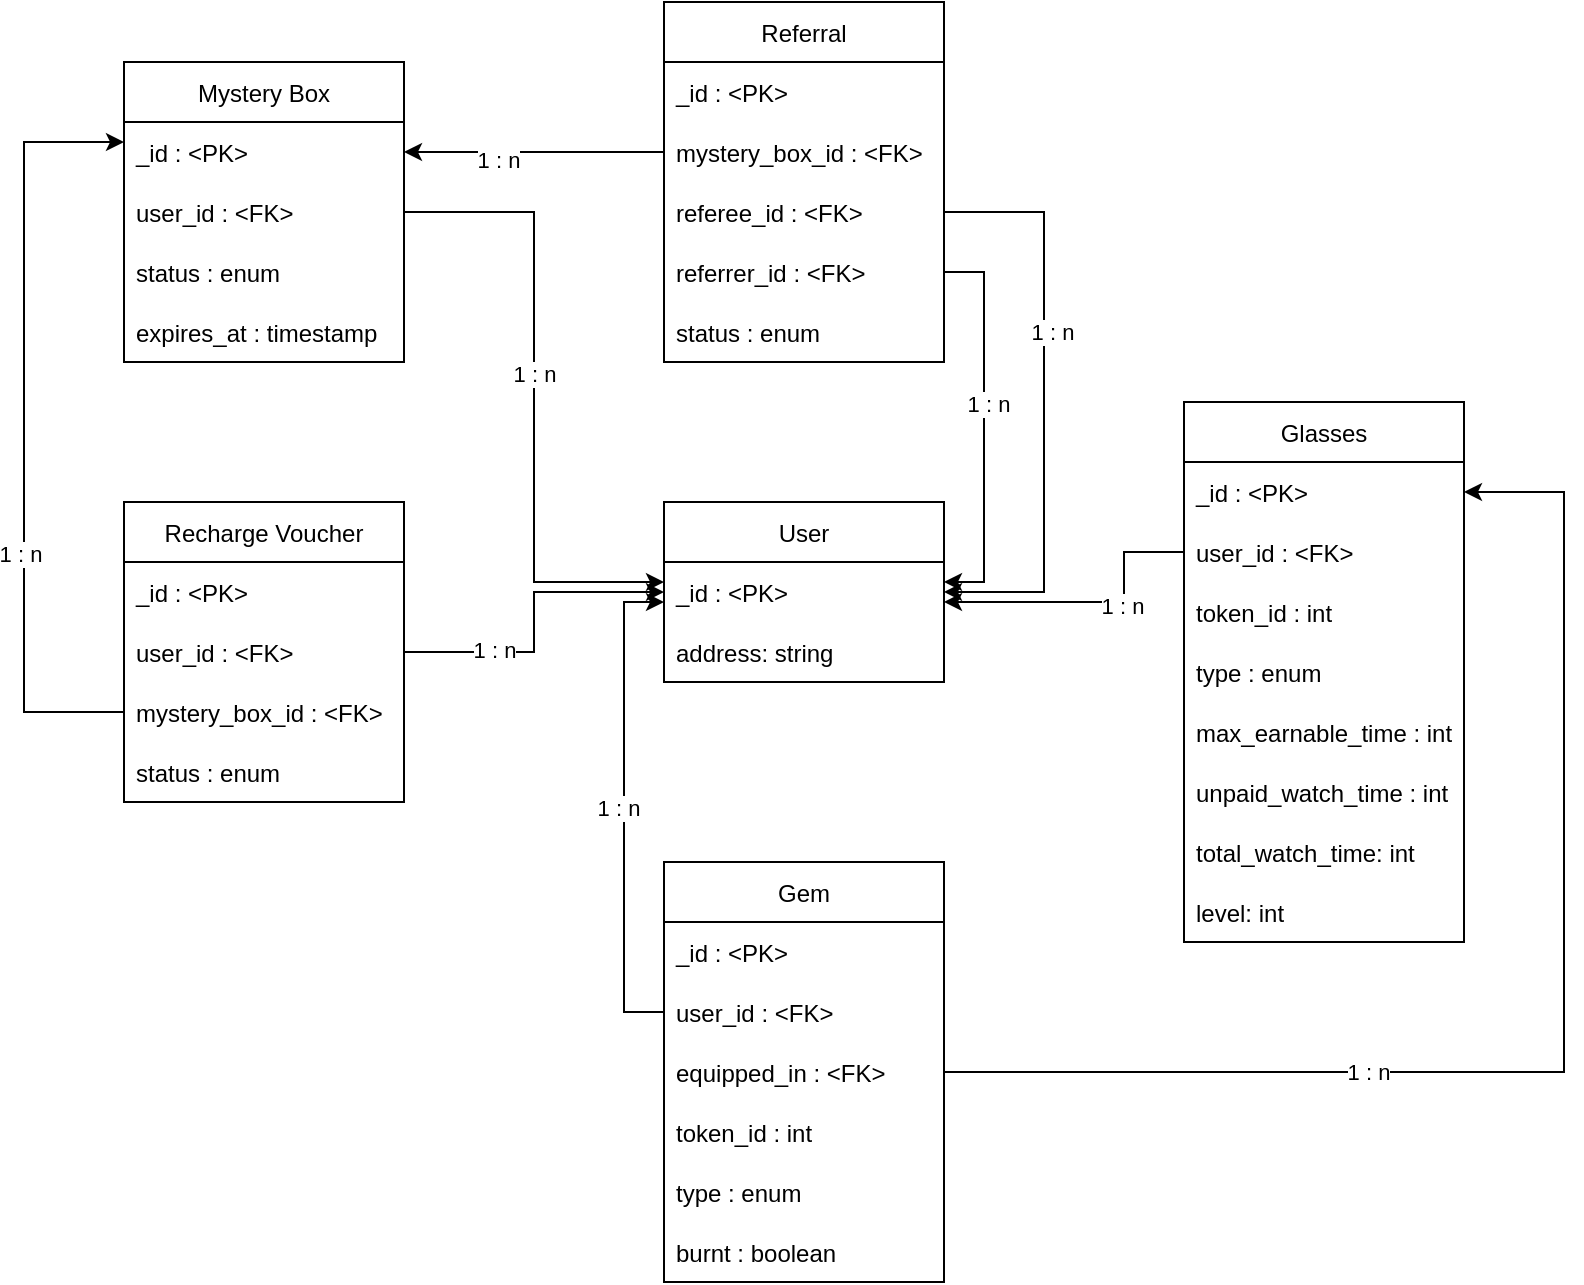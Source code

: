 <mxfile version="20.2.1" type="github">
  <diagram id="acP68zsj97dmY6Sf0IXW" name="Page-1">
    <mxGraphModel dx="279" dy="534" grid="1" gridSize="10" guides="1" tooltips="1" connect="1" arrows="1" fold="1" page="1" pageScale="1" pageWidth="827" pageHeight="1169" math="0" shadow="0">
      <root>
        <mxCell id="0" />
        <mxCell id="1" parent="0" />
        <mxCell id="Qq_VRPktxRhrN_NKrk4j-2" value="Mystery Box" style="swimlane;fontStyle=0;childLayout=stackLayout;horizontal=1;startSize=30;horizontalStack=0;resizeParent=1;resizeParentMax=0;resizeLast=0;collapsible=1;marginBottom=0;" parent="1" vertex="1">
          <mxGeometry x="1150" y="470" width="140" height="150" as="geometry">
            <mxRectangle x="1101" y="490" width="60" height="30" as="alternateBounds" />
          </mxGeometry>
        </mxCell>
        <mxCell id="Qq_VRPktxRhrN_NKrk4j-3" value="_id : &lt;PK&gt;" style="text;align=left;verticalAlign=middle;spacingLeft=4;spacingRight=4;overflow=hidden;points=[[0,0.5],[1,0.5]];portConstraint=eastwest;rotatable=0;" parent="Qq_VRPktxRhrN_NKrk4j-2" vertex="1">
          <mxGeometry y="30" width="140" height="30" as="geometry" />
        </mxCell>
        <mxCell id="Qq_VRPktxRhrN_NKrk4j-6" value="user_id : &lt;FK&gt;" style="text;align=left;verticalAlign=middle;spacingLeft=4;spacingRight=4;overflow=hidden;points=[[0,0.5],[1,0.5]];portConstraint=eastwest;rotatable=0;" parent="Qq_VRPktxRhrN_NKrk4j-2" vertex="1">
          <mxGeometry y="60" width="140" height="30" as="geometry" />
        </mxCell>
        <mxCell id="Qq_VRPktxRhrN_NKrk4j-7" value="status : enum" style="text;strokeColor=none;fillColor=none;align=left;verticalAlign=middle;spacingLeft=4;spacingRight=4;overflow=hidden;points=[[0,0.5],[1,0.5]];portConstraint=eastwest;rotatable=0;" parent="Qq_VRPktxRhrN_NKrk4j-2" vertex="1">
          <mxGeometry y="90" width="140" height="30" as="geometry" />
        </mxCell>
        <mxCell id="Qq_VRPktxRhrN_NKrk4j-8" value="expires_at : timestamp" style="text;strokeColor=none;fillColor=none;align=left;verticalAlign=middle;spacingLeft=4;spacingRight=4;overflow=hidden;points=[[0,0.5],[1,0.5]];portConstraint=eastwest;rotatable=0;" parent="Qq_VRPktxRhrN_NKrk4j-2" vertex="1">
          <mxGeometry y="120" width="140" height="30" as="geometry" />
        </mxCell>
        <mxCell id="Qq_VRPktxRhrN_NKrk4j-9" value="Recharge Voucher" style="swimlane;fontStyle=0;childLayout=stackLayout;horizontal=1;startSize=30;horizontalStack=0;resizeParent=1;resizeParentMax=0;resizeLast=0;collapsible=1;marginBottom=0;" parent="1" vertex="1">
          <mxGeometry x="1150" y="690" width="140" height="150" as="geometry">
            <mxRectangle x="1101" y="490" width="60" height="30" as="alternateBounds" />
          </mxGeometry>
        </mxCell>
        <mxCell id="Qq_VRPktxRhrN_NKrk4j-10" value="_id : &lt;PK&gt;" style="text;align=left;verticalAlign=middle;spacingLeft=4;spacingRight=4;overflow=hidden;points=[[0,0.5],[1,0.5]];portConstraint=eastwest;rotatable=0;" parent="Qq_VRPktxRhrN_NKrk4j-9" vertex="1">
          <mxGeometry y="30" width="140" height="30" as="geometry" />
        </mxCell>
        <mxCell id="Qq_VRPktxRhrN_NKrk4j-11" value="user_id : &lt;FK&gt;" style="text;align=left;verticalAlign=middle;spacingLeft=4;spacingRight=4;overflow=hidden;points=[[0,0.5],[1,0.5]];portConstraint=eastwest;rotatable=0;" parent="Qq_VRPktxRhrN_NKrk4j-9" vertex="1">
          <mxGeometry y="60" width="140" height="30" as="geometry" />
        </mxCell>
        <mxCell id="Qq_VRPktxRhrN_NKrk4j-12" value="mystery_box_id : &lt;FK&gt;" style="text;align=left;verticalAlign=middle;spacingLeft=4;spacingRight=4;overflow=hidden;points=[[0,0.5],[1,0.5]];portConstraint=eastwest;rotatable=0;" parent="Qq_VRPktxRhrN_NKrk4j-9" vertex="1">
          <mxGeometry y="90" width="140" height="30" as="geometry" />
        </mxCell>
        <mxCell id="Qq_VRPktxRhrN_NKrk4j-13" value="status : enum" style="text;strokeColor=none;fillColor=none;align=left;verticalAlign=middle;spacingLeft=4;spacingRight=4;overflow=hidden;points=[[0,0.5],[1,0.5]];portConstraint=eastwest;rotatable=0;" parent="Qq_VRPktxRhrN_NKrk4j-9" vertex="1">
          <mxGeometry y="120" width="140" height="30" as="geometry" />
        </mxCell>
        <mxCell id="Qq_VRPktxRhrN_NKrk4j-14" value="Gem" style="swimlane;fontStyle=0;childLayout=stackLayout;horizontal=1;startSize=30;horizontalStack=0;resizeParent=1;resizeParentMax=0;resizeLast=0;collapsible=1;marginBottom=0;" parent="1" vertex="1">
          <mxGeometry x="1420" y="870" width="140" height="210" as="geometry">
            <mxRectangle x="1101" y="490" width="60" height="30" as="alternateBounds" />
          </mxGeometry>
        </mxCell>
        <mxCell id="Qq_VRPktxRhrN_NKrk4j-15" value="_id : &lt;PK&gt;" style="text;align=left;verticalAlign=middle;spacingLeft=4;spacingRight=4;overflow=hidden;points=[[0,0.5],[1,0.5]];portConstraint=eastwest;rotatable=0;" parent="Qq_VRPktxRhrN_NKrk4j-14" vertex="1">
          <mxGeometry y="30" width="140" height="30" as="geometry" />
        </mxCell>
        <mxCell id="Qq_VRPktxRhrN_NKrk4j-16" value="user_id : &lt;FK&gt;" style="text;align=left;verticalAlign=middle;spacingLeft=4;spacingRight=4;overflow=hidden;points=[[0,0.5],[1,0.5]];portConstraint=eastwest;rotatable=0;" parent="Qq_VRPktxRhrN_NKrk4j-14" vertex="1">
          <mxGeometry y="60" width="140" height="30" as="geometry" />
        </mxCell>
        <mxCell id="Qq_VRPktxRhrN_NKrk4j-44" value="equipped_in : &lt;FK&gt;" style="text;align=left;verticalAlign=middle;spacingLeft=4;spacingRight=4;overflow=hidden;points=[[0,0.5],[1,0.5]];portConstraint=eastwest;rotatable=0;" parent="Qq_VRPktxRhrN_NKrk4j-14" vertex="1">
          <mxGeometry y="90" width="140" height="30" as="geometry" />
        </mxCell>
        <mxCell id="Qq_VRPktxRhrN_NKrk4j-17" value="token_id : int" style="text;strokeColor=none;fillColor=none;align=left;verticalAlign=middle;spacingLeft=4;spacingRight=4;overflow=hidden;points=[[0,0.5],[1,0.5]];portConstraint=eastwest;rotatable=0;" parent="Qq_VRPktxRhrN_NKrk4j-14" vertex="1">
          <mxGeometry y="120" width="140" height="30" as="geometry" />
        </mxCell>
        <mxCell id="Qq_VRPktxRhrN_NKrk4j-18" value="type : enum" style="text;strokeColor=none;fillColor=none;align=left;verticalAlign=middle;spacingLeft=4;spacingRight=4;overflow=hidden;points=[[0,0.5],[1,0.5]];portConstraint=eastwest;rotatable=0;" parent="Qq_VRPktxRhrN_NKrk4j-14" vertex="1">
          <mxGeometry y="150" width="140" height="30" as="geometry" />
        </mxCell>
        <mxCell id="Qq_VRPktxRhrN_NKrk4j-49" value="burnt : boolean" style="text;strokeColor=none;fillColor=none;align=left;verticalAlign=middle;spacingLeft=4;spacingRight=4;overflow=hidden;points=[[0,0.5],[1,0.5]];portConstraint=eastwest;rotatable=0;" parent="Qq_VRPktxRhrN_NKrk4j-14" vertex="1">
          <mxGeometry y="180" width="140" height="30" as="geometry" />
        </mxCell>
        <mxCell id="Qq_VRPktxRhrN_NKrk4j-19" value="Glasses" style="swimlane;fontStyle=0;childLayout=stackLayout;horizontal=1;startSize=30;horizontalStack=0;resizeParent=1;resizeParentMax=0;resizeLast=0;collapsible=1;marginBottom=0;" parent="1" vertex="1">
          <mxGeometry x="1680" y="640" width="140" height="270" as="geometry">
            <mxRectangle x="1101" y="490" width="60" height="30" as="alternateBounds" />
          </mxGeometry>
        </mxCell>
        <mxCell id="Qq_VRPktxRhrN_NKrk4j-20" value="_id : &lt;PK&gt;" style="text;align=left;verticalAlign=middle;spacingLeft=4;spacingRight=4;overflow=hidden;points=[[0,0.5],[1,0.5]];portConstraint=eastwest;rotatable=0;" parent="Qq_VRPktxRhrN_NKrk4j-19" vertex="1">
          <mxGeometry y="30" width="140" height="30" as="geometry" />
        </mxCell>
        <mxCell id="Qq_VRPktxRhrN_NKrk4j-21" value="user_id : &lt;FK&gt;" style="text;align=left;verticalAlign=middle;spacingLeft=4;spacingRight=4;overflow=hidden;points=[[0,0.5],[1,0.5]];portConstraint=eastwest;rotatable=0;" parent="Qq_VRPktxRhrN_NKrk4j-19" vertex="1">
          <mxGeometry y="60" width="140" height="30" as="geometry" />
        </mxCell>
        <mxCell id="Qq_VRPktxRhrN_NKrk4j-35" value="token_id : int" style="text;strokeColor=none;fillColor=none;align=left;verticalAlign=middle;spacingLeft=4;spacingRight=4;overflow=hidden;points=[[0,0.5],[1,0.5]];portConstraint=eastwest;rotatable=0;" parent="Qq_VRPktxRhrN_NKrk4j-19" vertex="1">
          <mxGeometry y="90" width="140" height="30" as="geometry" />
        </mxCell>
        <mxCell id="Qq_VRPktxRhrN_NKrk4j-36" value="type : enum" style="text;strokeColor=none;fillColor=none;align=left;verticalAlign=middle;spacingLeft=4;spacingRight=4;overflow=hidden;points=[[0,0.5],[1,0.5]];portConstraint=eastwest;rotatable=0;" parent="Qq_VRPktxRhrN_NKrk4j-19" vertex="1">
          <mxGeometry y="120" width="140" height="30" as="geometry" />
        </mxCell>
        <mxCell id="Qq_VRPktxRhrN_NKrk4j-22" value="max_earnable_time : int" style="text;strokeColor=none;fillColor=none;align=left;verticalAlign=middle;spacingLeft=4;spacingRight=4;overflow=hidden;points=[[0,0.5],[1,0.5]];portConstraint=eastwest;rotatable=0;" parent="Qq_VRPktxRhrN_NKrk4j-19" vertex="1">
          <mxGeometry y="150" width="140" height="30" as="geometry" />
        </mxCell>
        <mxCell id="Qq_VRPktxRhrN_NKrk4j-23" value="unpaid_watch_time : int" style="text;strokeColor=none;fillColor=none;align=left;verticalAlign=middle;spacingLeft=4;spacingRight=4;overflow=hidden;points=[[0,0.5],[1,0.5]];portConstraint=eastwest;rotatable=0;" parent="Qq_VRPktxRhrN_NKrk4j-19" vertex="1">
          <mxGeometry y="180" width="140" height="30" as="geometry" />
        </mxCell>
        <mxCell id="E4734wGFi2ZkHmWSigHV-1" value="total_watch_time: int" style="text;strokeColor=none;fillColor=none;align=left;verticalAlign=middle;spacingLeft=4;spacingRight=4;overflow=hidden;points=[[0,0.5],[1,0.5]];portConstraint=eastwest;rotatable=0;" vertex="1" parent="Qq_VRPktxRhrN_NKrk4j-19">
          <mxGeometry y="210" width="140" height="30" as="geometry" />
        </mxCell>
        <mxCell id="E4734wGFi2ZkHmWSigHV-2" value="level: int" style="text;strokeColor=none;fillColor=none;align=left;verticalAlign=middle;spacingLeft=4;spacingRight=4;overflow=hidden;points=[[0,0.5],[1,0.5]];portConstraint=eastwest;rotatable=0;" vertex="1" parent="Qq_VRPktxRhrN_NKrk4j-19">
          <mxGeometry y="240" width="140" height="30" as="geometry" />
        </mxCell>
        <mxCell id="Qq_VRPktxRhrN_NKrk4j-24" value="User" style="swimlane;fontStyle=0;childLayout=stackLayout;horizontal=1;startSize=30;horizontalStack=0;resizeParent=1;resizeParentMax=0;resizeLast=0;collapsible=1;marginBottom=0;" parent="1" vertex="1">
          <mxGeometry x="1420" y="690" width="140" height="90" as="geometry">
            <mxRectangle x="1101" y="490" width="60" height="30" as="alternateBounds" />
          </mxGeometry>
        </mxCell>
        <mxCell id="Qq_VRPktxRhrN_NKrk4j-25" value="_id : &lt;PK&gt;" style="text;align=left;verticalAlign=middle;spacingLeft=4;spacingRight=4;overflow=hidden;points=[[0,0.5],[1,0.5]];portConstraint=eastwest;rotatable=0;" parent="Qq_VRPktxRhrN_NKrk4j-24" vertex="1">
          <mxGeometry y="30" width="140" height="30" as="geometry" />
        </mxCell>
        <mxCell id="Qq_VRPktxRhrN_NKrk4j-26" value="address: string" style="text;strokeColor=none;fillColor=none;align=left;verticalAlign=middle;spacingLeft=4;spacingRight=4;overflow=hidden;points=[[0,0.5],[1,0.5]];portConstraint=eastwest;rotatable=0;" parent="Qq_VRPktxRhrN_NKrk4j-24" vertex="1">
          <mxGeometry y="60" width="140" height="30" as="geometry" />
        </mxCell>
        <mxCell id="Qq_VRPktxRhrN_NKrk4j-29" value="Referral" style="swimlane;fontStyle=0;childLayout=stackLayout;horizontal=1;startSize=30;horizontalStack=0;resizeParent=1;resizeParentMax=0;resizeLast=0;collapsible=1;marginBottom=0;" parent="1" vertex="1">
          <mxGeometry x="1420" y="440" width="140" height="180" as="geometry">
            <mxRectangle x="1101" y="490" width="60" height="30" as="alternateBounds" />
          </mxGeometry>
        </mxCell>
        <mxCell id="Qq_VRPktxRhrN_NKrk4j-30" value="_id : &lt;PK&gt;" style="text;align=left;verticalAlign=middle;spacingLeft=4;spacingRight=4;overflow=hidden;points=[[0,0.5],[1,0.5]];portConstraint=eastwest;rotatable=0;" parent="Qq_VRPktxRhrN_NKrk4j-29" vertex="1">
          <mxGeometry y="30" width="140" height="30" as="geometry" />
        </mxCell>
        <mxCell id="Qq_VRPktxRhrN_NKrk4j-33" value="mystery_box_id : &lt;FK&gt;" style="text;align=left;verticalAlign=middle;spacingLeft=4;spacingRight=4;overflow=hidden;points=[[0,0.5],[1,0.5]];portConstraint=eastwest;rotatable=0;" parent="Qq_VRPktxRhrN_NKrk4j-29" vertex="1">
          <mxGeometry y="60" width="140" height="30" as="geometry" />
        </mxCell>
        <mxCell id="Qq_VRPktxRhrN_NKrk4j-32" value="referee_id : &lt;FK&gt;" style="text;align=left;verticalAlign=middle;spacingLeft=4;spacingRight=4;overflow=hidden;points=[[0,0.5],[1,0.5]];portConstraint=eastwest;rotatable=0;" parent="Qq_VRPktxRhrN_NKrk4j-29" vertex="1">
          <mxGeometry y="90" width="140" height="30" as="geometry" />
        </mxCell>
        <mxCell id="Qq_VRPktxRhrN_NKrk4j-31" value="referrer_id : &lt;FK&gt;" style="text;align=left;verticalAlign=middle;spacingLeft=4;spacingRight=4;overflow=hidden;points=[[0,0.5],[1,0.5]];portConstraint=eastwest;rotatable=0;" parent="Qq_VRPktxRhrN_NKrk4j-29" vertex="1">
          <mxGeometry y="120" width="140" height="30" as="geometry" />
        </mxCell>
        <mxCell id="Qq_VRPktxRhrN_NKrk4j-34" value="status : enum" style="text;strokeColor=none;fillColor=none;align=left;verticalAlign=middle;spacingLeft=4;spacingRight=4;overflow=hidden;points=[[0,0.5],[1,0.5]];portConstraint=eastwest;rotatable=0;" parent="Qq_VRPktxRhrN_NKrk4j-29" vertex="1">
          <mxGeometry y="150" width="140" height="30" as="geometry" />
        </mxCell>
        <mxCell id="Qq_VRPktxRhrN_NKrk4j-38" style="edgeStyle=orthogonalEdgeStyle;rounded=0;orthogonalLoop=1;jettySize=auto;html=1;" parent="1" source="Qq_VRPktxRhrN_NKrk4j-31" target="Qq_VRPktxRhrN_NKrk4j-25" edge="1">
          <mxGeometry relative="1" as="geometry">
            <Array as="points">
              <mxPoint x="1580" y="575" />
              <mxPoint x="1580" y="730" />
            </Array>
          </mxGeometry>
        </mxCell>
        <mxCell id="Qq_VRPktxRhrN_NKrk4j-54" value="1 : n" style="edgeLabel;html=1;align=center;verticalAlign=middle;resizable=0;points=[];" parent="Qq_VRPktxRhrN_NKrk4j-38" vertex="1" connectable="0">
          <mxGeometry x="-0.119" y="2" relative="1" as="geometry">
            <mxPoint as="offset" />
          </mxGeometry>
        </mxCell>
        <mxCell id="Qq_VRPktxRhrN_NKrk4j-39" style="edgeStyle=orthogonalEdgeStyle;rounded=0;orthogonalLoop=1;jettySize=auto;html=1;" parent="1" source="Qq_VRPktxRhrN_NKrk4j-32" target="Qq_VRPktxRhrN_NKrk4j-25" edge="1">
          <mxGeometry relative="1" as="geometry">
            <Array as="points">
              <mxPoint x="1610" y="545" />
              <mxPoint x="1610" y="735" />
            </Array>
          </mxGeometry>
        </mxCell>
        <mxCell id="Qq_VRPktxRhrN_NKrk4j-53" value="1 : n" style="edgeLabel;html=1;align=center;verticalAlign=middle;resizable=0;points=[];" parent="Qq_VRPktxRhrN_NKrk4j-39" vertex="1" connectable="0">
          <mxGeometry x="-0.245" y="4" relative="1" as="geometry">
            <mxPoint as="offset" />
          </mxGeometry>
        </mxCell>
        <mxCell id="Qq_VRPktxRhrN_NKrk4j-40" style="edgeStyle=orthogonalEdgeStyle;rounded=0;orthogonalLoop=1;jettySize=auto;html=1;" parent="1" source="Qq_VRPktxRhrN_NKrk4j-33" target="Qq_VRPktxRhrN_NKrk4j-3" edge="1">
          <mxGeometry relative="1" as="geometry">
            <Array as="points" />
          </mxGeometry>
        </mxCell>
        <mxCell id="Qq_VRPktxRhrN_NKrk4j-52" value="1 : n" style="edgeLabel;html=1;align=center;verticalAlign=middle;resizable=0;points=[];" parent="Qq_VRPktxRhrN_NKrk4j-40" vertex="1" connectable="0">
          <mxGeometry x="0.277" y="4" relative="1" as="geometry">
            <mxPoint as="offset" />
          </mxGeometry>
        </mxCell>
        <mxCell id="Qq_VRPktxRhrN_NKrk4j-41" style="edgeStyle=orthogonalEdgeStyle;rounded=0;orthogonalLoop=1;jettySize=auto;html=1;" parent="1" source="Qq_VRPktxRhrN_NKrk4j-21" target="Qq_VRPktxRhrN_NKrk4j-25" edge="1">
          <mxGeometry relative="1" as="geometry">
            <Array as="points">
              <mxPoint x="1650" y="715" />
              <mxPoint x="1650" y="740" />
            </Array>
          </mxGeometry>
        </mxCell>
        <mxCell id="Qq_VRPktxRhrN_NKrk4j-56" value="1 : n" style="edgeLabel;html=1;align=center;verticalAlign=middle;resizable=0;points=[];" parent="Qq_VRPktxRhrN_NKrk4j-41" vertex="1" connectable="0">
          <mxGeometry x="-0.223" y="2" relative="1" as="geometry">
            <mxPoint as="offset" />
          </mxGeometry>
        </mxCell>
        <mxCell id="Qq_VRPktxRhrN_NKrk4j-42" style="edgeStyle=orthogonalEdgeStyle;rounded=0;orthogonalLoop=1;jettySize=auto;html=1;" parent="1" source="Qq_VRPktxRhrN_NKrk4j-11" target="Qq_VRPktxRhrN_NKrk4j-25" edge="1">
          <mxGeometry relative="1" as="geometry">
            <Array as="points">
              <mxPoint x="1355" y="765" />
              <mxPoint x="1355" y="735" />
            </Array>
          </mxGeometry>
        </mxCell>
        <mxCell id="Qq_VRPktxRhrN_NKrk4j-55" value="1 : n" style="edgeLabel;html=1;align=center;verticalAlign=middle;resizable=0;points=[];" parent="Qq_VRPktxRhrN_NKrk4j-42" vertex="1" connectable="0">
          <mxGeometry x="-0.445" y="1" relative="1" as="geometry">
            <mxPoint as="offset" />
          </mxGeometry>
        </mxCell>
        <mxCell id="Qq_VRPktxRhrN_NKrk4j-43" style="edgeStyle=orthogonalEdgeStyle;rounded=0;orthogonalLoop=1;jettySize=auto;html=1;" parent="1" source="Qq_VRPktxRhrN_NKrk4j-16" target="Qq_VRPktxRhrN_NKrk4j-25" edge="1">
          <mxGeometry relative="1" as="geometry">
            <Array as="points">
              <mxPoint x="1400" y="945" />
              <mxPoint x="1400" y="740" />
            </Array>
          </mxGeometry>
        </mxCell>
        <mxCell id="Qq_VRPktxRhrN_NKrk4j-50" value="1 : n" style="edgeLabel;html=1;align=center;verticalAlign=middle;resizable=0;points=[];" parent="Qq_VRPktxRhrN_NKrk4j-43" vertex="1" connectable="0">
          <mxGeometry x="0.001" y="3" relative="1" as="geometry">
            <mxPoint as="offset" />
          </mxGeometry>
        </mxCell>
        <mxCell id="Qq_VRPktxRhrN_NKrk4j-45" style="edgeStyle=orthogonalEdgeStyle;rounded=0;orthogonalLoop=1;jettySize=auto;html=1;" parent="1" source="Qq_VRPktxRhrN_NKrk4j-44" target="Qq_VRPktxRhrN_NKrk4j-20" edge="1">
          <mxGeometry relative="1" as="geometry">
            <Array as="points">
              <mxPoint x="1870" y="975" />
              <mxPoint x="1870" y="685" />
            </Array>
          </mxGeometry>
        </mxCell>
        <mxCell id="Qq_VRPktxRhrN_NKrk4j-48" value="1 : n" style="edgeLabel;html=1;align=center;verticalAlign=middle;resizable=0;points=[];" parent="Qq_VRPktxRhrN_NKrk4j-45" vertex="1" connectable="0">
          <mxGeometry x="-0.349" relative="1" as="geometry">
            <mxPoint as="offset" />
          </mxGeometry>
        </mxCell>
        <mxCell id="Qq_VRPktxRhrN_NKrk4j-46" style="edgeStyle=orthogonalEdgeStyle;rounded=0;orthogonalLoop=1;jettySize=auto;html=1;" parent="1" source="Qq_VRPktxRhrN_NKrk4j-12" target="Qq_VRPktxRhrN_NKrk4j-3" edge="1">
          <mxGeometry relative="1" as="geometry">
            <Array as="points">
              <mxPoint x="1100" y="795" />
              <mxPoint x="1100" y="510" />
            </Array>
          </mxGeometry>
        </mxCell>
        <mxCell id="Qq_VRPktxRhrN_NKrk4j-51" value="1 : n" style="edgeLabel;html=1;align=center;verticalAlign=middle;resizable=0;points=[];" parent="Qq_VRPktxRhrN_NKrk4j-46" vertex="1" connectable="0">
          <mxGeometry x="-0.33" y="2" relative="1" as="geometry">
            <mxPoint as="offset" />
          </mxGeometry>
        </mxCell>
        <mxCell id="E4734wGFi2ZkHmWSigHV-3" style="edgeStyle=orthogonalEdgeStyle;rounded=0;orthogonalLoop=1;jettySize=auto;html=1;" edge="1" parent="1" source="Qq_VRPktxRhrN_NKrk4j-6" target="Qq_VRPktxRhrN_NKrk4j-25">
          <mxGeometry relative="1" as="geometry">
            <Array as="points">
              <mxPoint x="1355" y="545" />
              <mxPoint x="1355" y="730" />
            </Array>
          </mxGeometry>
        </mxCell>
        <mxCell id="E4734wGFi2ZkHmWSigHV-4" value="1 : n" style="edgeLabel;html=1;align=center;verticalAlign=middle;resizable=0;points=[];" vertex="1" connectable="0" parent="E4734wGFi2ZkHmWSigHV-3">
          <mxGeometry x="-0.073" relative="1" as="geometry">
            <mxPoint as="offset" />
          </mxGeometry>
        </mxCell>
      </root>
    </mxGraphModel>
  </diagram>
</mxfile>

